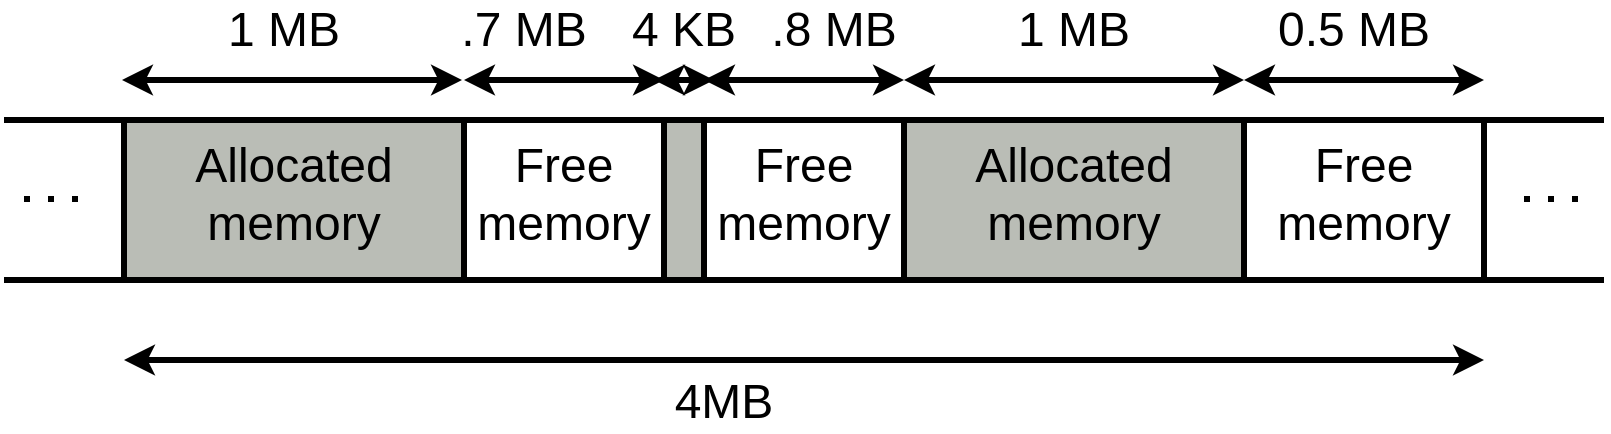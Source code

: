 <mxfile version="21.6.8" type="device">
  <diagram name="Page-1" id="aGrNsAUD6rLRG3-fpc4p">
    <mxGraphModel dx="943" dy="518" grid="1" gridSize="10" guides="1" tooltips="1" connect="1" arrows="1" fold="1" page="1" pageScale="1" pageWidth="850" pageHeight="1100" math="0" shadow="0">
      <root>
        <mxCell id="0" />
        <mxCell id="1" parent="0" />
        <mxCell id="Dw3qF6tHwgRVVZFkppPR-71" value="" style="rounded=0;whiteSpace=wrap;html=1;strokeWidth=3;" parent="1" vertex="1">
          <mxGeometry x="80" y="400" width="680" height="80" as="geometry" />
        </mxCell>
        <mxCell id="Dw3qF6tHwgRVVZFkppPR-72" value="" style="rounded=0;whiteSpace=wrap;html=1;strokeWidth=3;fillColor=#babdb6;" parent="1" vertex="1">
          <mxGeometry x="80" y="400" width="170" height="80" as="geometry" />
        </mxCell>
        <mxCell id="Dw3qF6tHwgRVVZFkppPR-73" value="" style="rounded=0;whiteSpace=wrap;html=1;strokeWidth=3;" parent="1" vertex="1">
          <mxGeometry x="250" y="400" width="220" height="80" as="geometry" />
        </mxCell>
        <mxCell id="Dw3qF6tHwgRVVZFkppPR-74" value="" style="rounded=0;whiteSpace=wrap;html=1;strokeWidth=3;fillColor=#babdb6;" parent="1" vertex="1">
          <mxGeometry x="470" y="400" width="170" height="80" as="geometry" />
        </mxCell>
        <mxCell id="Dw3qF6tHwgRVVZFkppPR-75" value="&lt;div&gt;&lt;font style=&quot;font-size: 24px;&quot;&gt;Allocated&lt;/font&gt;&lt;/div&gt;&lt;div&gt;&lt;font style=&quot;font-size: 24px;&quot;&gt;memory&lt;br&gt;&lt;/font&gt;&lt;/div&gt;&lt;font size=&quot;3&quot;&gt;&lt;br&gt;&lt;/font&gt;" style="text;html=1;strokeColor=none;fillColor=none;align=center;verticalAlign=middle;whiteSpace=wrap;rounded=0;" parent="1" vertex="1">
          <mxGeometry x="95" y="432" width="140" height="30" as="geometry" />
        </mxCell>
        <mxCell id="Dw3qF6tHwgRVVZFkppPR-76" value="&lt;font style=&quot;font-size: 24px;&quot;&gt;Free&lt;/font&gt;&lt;br&gt;&lt;div&gt;&lt;font style=&quot;font-size: 24px;&quot;&gt;memory&lt;br&gt;&lt;/font&gt;&lt;/div&gt;&lt;font size=&quot;3&quot;&gt;&lt;br&gt;&lt;/font&gt;" style="text;html=1;strokeColor=none;fillColor=none;align=center;verticalAlign=middle;whiteSpace=wrap;rounded=0;" parent="1" vertex="1">
          <mxGeometry x="230" y="432" width="140" height="30" as="geometry" />
        </mxCell>
        <mxCell id="Dw3qF6tHwgRVVZFkppPR-77" value="&lt;div&gt;&lt;font style=&quot;font-size: 24px;&quot;&gt;Allocated&lt;/font&gt;&lt;/div&gt;&lt;div&gt;&lt;font style=&quot;font-size: 24px;&quot;&gt;memory&lt;br&gt;&lt;/font&gt;&lt;/div&gt;&lt;font size=&quot;3&quot;&gt;&lt;br&gt;&lt;/font&gt;" style="text;html=1;strokeColor=none;fillColor=none;align=center;verticalAlign=middle;whiteSpace=wrap;rounded=0;" parent="1" vertex="1">
          <mxGeometry x="485" y="432" width="140" height="30" as="geometry" />
        </mxCell>
        <mxCell id="Dw3qF6tHwgRVVZFkppPR-78" value="&lt;font style=&quot;font-size: 24px;&quot;&gt;Free&lt;/font&gt;&lt;br&gt;&lt;div&gt;&lt;font style=&quot;font-size: 24px;&quot;&gt;memory&lt;br&gt;&lt;/font&gt;&lt;/div&gt;&lt;font size=&quot;3&quot;&gt;&lt;br&gt;&lt;/font&gt;" style="text;html=1;strokeColor=none;fillColor=none;align=center;verticalAlign=middle;whiteSpace=wrap;rounded=0;" parent="1" vertex="1">
          <mxGeometry x="630" y="432" width="140" height="30" as="geometry" />
        </mxCell>
        <mxCell id="Dw3qF6tHwgRVVZFkppPR-79" value="" style="endArrow=none;html=1;rounded=0;strokeWidth=3;entryX=0;entryY=0;entryDx=0;entryDy=0;" parent="1" target="Dw3qF6tHwgRVVZFkppPR-72" edge="1">
          <mxGeometry width="50" height="50" relative="1" as="geometry">
            <mxPoint x="20" y="400" as="sourcePoint" />
            <mxPoint x="470" y="430" as="targetPoint" />
          </mxGeometry>
        </mxCell>
        <mxCell id="Dw3qF6tHwgRVVZFkppPR-80" value="" style="endArrow=none;html=1;rounded=0;strokeWidth=3;entryX=0;entryY=0;entryDx=0;entryDy=0;" parent="1" edge="1">
          <mxGeometry width="50" height="50" relative="1" as="geometry">
            <mxPoint x="20" y="480" as="sourcePoint" />
            <mxPoint x="80" y="480" as="targetPoint" />
          </mxGeometry>
        </mxCell>
        <mxCell id="Dw3qF6tHwgRVVZFkppPR-81" value="" style="endArrow=none;dashed=1;html=1;dashPattern=1 3;strokeWidth=3;rounded=0;" parent="1" edge="1">
          <mxGeometry width="50" height="50" relative="1" as="geometry">
            <mxPoint x="30" y="439.5" as="sourcePoint" />
            <mxPoint x="60" y="439.5" as="targetPoint" />
          </mxGeometry>
        </mxCell>
        <mxCell id="Dw3qF6tHwgRVVZFkppPR-82" value="" style="endArrow=none;html=1;rounded=0;strokeWidth=3;entryX=0;entryY=0;entryDx=0;entryDy=0;" parent="1" edge="1">
          <mxGeometry width="50" height="50" relative="1" as="geometry">
            <mxPoint x="760" y="400" as="sourcePoint" />
            <mxPoint x="820" y="400" as="targetPoint" />
          </mxGeometry>
        </mxCell>
        <mxCell id="Dw3qF6tHwgRVVZFkppPR-83" value="" style="endArrow=none;html=1;rounded=0;strokeWidth=3;entryX=0;entryY=0;entryDx=0;entryDy=0;" parent="1" edge="1">
          <mxGeometry width="50" height="50" relative="1" as="geometry">
            <mxPoint x="760" y="480" as="sourcePoint" />
            <mxPoint x="820" y="480" as="targetPoint" />
          </mxGeometry>
        </mxCell>
        <mxCell id="Dw3qF6tHwgRVVZFkppPR-84" value="" style="endArrow=none;dashed=1;html=1;dashPattern=1 3;strokeWidth=3;rounded=0;" parent="1" edge="1">
          <mxGeometry width="50" height="50" relative="1" as="geometry">
            <mxPoint x="780" y="439.5" as="sourcePoint" />
            <mxPoint x="814" y="439.5" as="targetPoint" />
          </mxGeometry>
        </mxCell>
        <mxCell id="E0XQieNjKO0GFl80i_B4-1" value="" style="endArrow=classic;startArrow=classic;html=1;rounded=0;strokeWidth=3;" parent="1" edge="1">
          <mxGeometry width="50" height="50" relative="1" as="geometry">
            <mxPoint x="80" y="520" as="sourcePoint" />
            <mxPoint x="760" y="520" as="targetPoint" />
          </mxGeometry>
        </mxCell>
        <mxCell id="E0XQieNjKO0GFl80i_B4-2" value="&lt;font style=&quot;font-size: 24px;&quot;&gt;4MB&lt;/font&gt;" style="text;html=1;strokeColor=none;fillColor=none;align=center;verticalAlign=middle;whiteSpace=wrap;rounded=0;" parent="1" vertex="1">
          <mxGeometry x="310" y="526" width="140" height="30" as="geometry" />
        </mxCell>
        <mxCell id="E0XQieNjKO0GFl80i_B4-3" value="" style="endArrow=classic;startArrow=classic;html=1;rounded=0;strokeWidth=3;" parent="1" edge="1">
          <mxGeometry width="50" height="50" relative="1" as="geometry">
            <mxPoint x="79" y="380" as="sourcePoint" />
            <mxPoint x="249" y="380" as="targetPoint" />
          </mxGeometry>
        </mxCell>
        <mxCell id="E0XQieNjKO0GFl80i_B4-4" value="&lt;font style=&quot;font-size: 24px;&quot;&gt;1 MB&lt;br&gt;&lt;/font&gt;" style="text;html=1;strokeColor=none;fillColor=none;align=center;verticalAlign=middle;whiteSpace=wrap;rounded=0;" parent="1" vertex="1">
          <mxGeometry x="90" y="340" width="140" height="30" as="geometry" />
        </mxCell>
        <mxCell id="E0XQieNjKO0GFl80i_B4-5" value="" style="endArrow=classic;startArrow=classic;html=1;rounded=0;strokeWidth=3;" parent="1" edge="1">
          <mxGeometry width="50" height="50" relative="1" as="geometry">
            <mxPoint x="250" y="380" as="sourcePoint" />
            <mxPoint x="350" y="380" as="targetPoint" />
          </mxGeometry>
        </mxCell>
        <mxCell id="E0XQieNjKO0GFl80i_B4-6" value="&lt;font style=&quot;font-size: 24px;&quot;&gt;.7 MB&lt;br&gt;&lt;/font&gt;" style="text;html=1;strokeColor=none;fillColor=none;align=center;verticalAlign=middle;whiteSpace=wrap;rounded=0;" parent="1" vertex="1">
          <mxGeometry x="240" y="340" width="80" height="30" as="geometry" />
        </mxCell>
        <mxCell id="E0XQieNjKO0GFl80i_B4-7" value="" style="endArrow=classic;startArrow=classic;html=1;rounded=0;strokeWidth=3;" parent="1" edge="1">
          <mxGeometry width="50" height="50" relative="1" as="geometry">
            <mxPoint x="470" y="380" as="sourcePoint" />
            <mxPoint x="640" y="380" as="targetPoint" />
          </mxGeometry>
        </mxCell>
        <mxCell id="E0XQieNjKO0GFl80i_B4-8" value="&lt;font style=&quot;font-size: 24px;&quot;&gt;1 MB&lt;br&gt;&lt;/font&gt;" style="text;html=1;strokeColor=none;fillColor=none;align=center;verticalAlign=middle;whiteSpace=wrap;rounded=0;" parent="1" vertex="1">
          <mxGeometry x="485" y="340" width="140" height="30" as="geometry" />
        </mxCell>
        <mxCell id="E0XQieNjKO0GFl80i_B4-9" value="" style="endArrow=classic;startArrow=classic;html=1;rounded=0;strokeWidth=3;" parent="1" edge="1">
          <mxGeometry width="50" height="50" relative="1" as="geometry">
            <mxPoint x="640" y="380" as="sourcePoint" />
            <mxPoint x="760" y="380" as="targetPoint" />
          </mxGeometry>
        </mxCell>
        <mxCell id="E0XQieNjKO0GFl80i_B4-10" value="&lt;font style=&quot;font-size: 24px;&quot;&gt;0.5 MB&lt;br&gt;&lt;/font&gt;" style="text;html=1;strokeColor=none;fillColor=none;align=center;verticalAlign=middle;whiteSpace=wrap;rounded=0;" parent="1" vertex="1">
          <mxGeometry x="625" y="340" width="140" height="30" as="geometry" />
        </mxCell>
        <mxCell id="s5DwjLYh5TNXelSu-bHU-1" value="" style="rounded=0;whiteSpace=wrap;html=1;strokeWidth=3;fillColor=#babdb6;" vertex="1" parent="1">
          <mxGeometry x="350" y="400" width="20" height="80" as="geometry" />
        </mxCell>
        <mxCell id="s5DwjLYh5TNXelSu-bHU-2" value="&lt;font style=&quot;font-size: 24px;&quot;&gt;Free&lt;/font&gt;&lt;br&gt;&lt;div&gt;&lt;font style=&quot;font-size: 24px;&quot;&gt;memory&lt;br&gt;&lt;/font&gt;&lt;/div&gt;&lt;font size=&quot;3&quot;&gt;&lt;br&gt;&lt;/font&gt;" style="text;html=1;strokeColor=none;fillColor=none;align=center;verticalAlign=middle;whiteSpace=wrap;rounded=0;" vertex="1" parent="1">
          <mxGeometry x="350" y="432" width="140" height="30" as="geometry" />
        </mxCell>
        <mxCell id="s5DwjLYh5TNXelSu-bHU-3" value="" style="endArrow=classic;startArrow=classic;html=1;rounded=0;strokeWidth=3;" edge="1" parent="1">
          <mxGeometry width="50" height="50" relative="1" as="geometry">
            <mxPoint x="370" y="380" as="sourcePoint" />
            <mxPoint x="470" y="380" as="targetPoint" />
          </mxGeometry>
        </mxCell>
        <mxCell id="s5DwjLYh5TNXelSu-bHU-4" value="" style="endArrow=classic;startArrow=classic;html=1;rounded=0;strokeWidth=3;" edge="1" parent="1">
          <mxGeometry width="50" height="50" relative="1" as="geometry">
            <mxPoint x="345" y="380" as="sourcePoint" />
            <mxPoint x="375" y="380" as="targetPoint" />
          </mxGeometry>
        </mxCell>
        <mxCell id="s5DwjLYh5TNXelSu-bHU-5" value="&lt;font style=&quot;font-size: 24px;&quot;&gt;.8 MB&lt;br&gt;&lt;/font&gt;" style="text;html=1;strokeColor=none;fillColor=none;align=center;verticalAlign=middle;whiteSpace=wrap;rounded=0;" vertex="1" parent="1">
          <mxGeometry x="385" y="340" width="100" height="30" as="geometry" />
        </mxCell>
        <mxCell id="s5DwjLYh5TNXelSu-bHU-6" value="&lt;font style=&quot;font-size: 24px;&quot;&gt;4 KB&lt;br&gt;&lt;/font&gt;" style="text;html=1;strokeColor=none;fillColor=none;align=center;verticalAlign=middle;whiteSpace=wrap;rounded=0;" vertex="1" parent="1">
          <mxGeometry x="320" y="340" width="80" height="30" as="geometry" />
        </mxCell>
      </root>
    </mxGraphModel>
  </diagram>
</mxfile>
